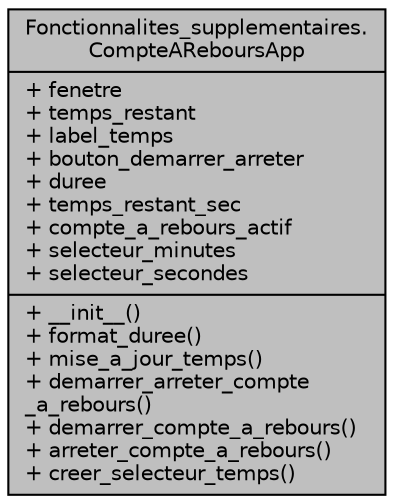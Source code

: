 digraph "Fonctionnalites_supplementaires.CompteAReboursApp"
{
  edge [fontname="Helvetica",fontsize="10",labelfontname="Helvetica",labelfontsize="10"];
  node [fontname="Helvetica",fontsize="10",shape=record];
  Node1 [label="{Fonctionnalites_supplementaires.\lCompteAReboursApp\n|+ fenetre\l+ temps_restant\l+ label_temps\l+ bouton_demarrer_arreter\l+ duree\l+ temps_restant_sec\l+ compte_a_rebours_actif\l+ selecteur_minutes\l+ selecteur_secondes\l|+ __init__()\l+ format_duree()\l+ mise_a_jour_temps()\l+ demarrer_arreter_compte\l_a_rebours()\l+ demarrer_compte_a_rebours()\l+ arreter_compte_a_rebours()\l+ creer_selecteur_temps()\l}",height=0.2,width=0.4,color="black", fillcolor="grey75", style="filled", fontcolor="black"];
}
